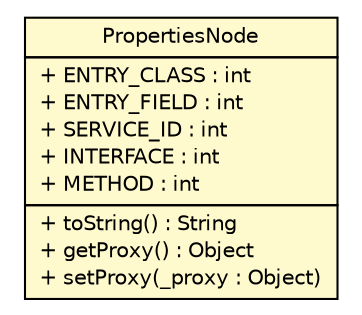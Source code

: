 #!/usr/local/bin/dot
#
# Class diagram 
# Generated by UMLGraph version R5_6 (http://www.umlgraph.org/)
#

digraph G {
	edge [fontname="Helvetica",fontsize=10,labelfontname="Helvetica",labelfontsize=10];
	node [fontname="Helvetica",fontsize=10,shape=plaintext];
	nodesep=0.25;
	ranksep=0.5;
	// sorcer.ssb.tools.plugin.browser.PropertiesNode
	c350098 [label=<<table title="sorcer.ssb.tools.plugin.browser.PropertiesNode" border="0" cellborder="1" cellspacing="0" cellpadding="2" port="p" bgcolor="lemonChiffon" href="./PropertiesNode.html">
		<tr><td><table border="0" cellspacing="0" cellpadding="1">
<tr><td align="center" balign="center"> PropertiesNode </td></tr>
		</table></td></tr>
		<tr><td><table border="0" cellspacing="0" cellpadding="1">
<tr><td align="left" balign="left"> + ENTRY_CLASS : int </td></tr>
<tr><td align="left" balign="left"> + ENTRY_FIELD : int </td></tr>
<tr><td align="left" balign="left"> + SERVICE_ID : int </td></tr>
<tr><td align="left" balign="left"> + INTERFACE : int </td></tr>
<tr><td align="left" balign="left"> + METHOD : int </td></tr>
		</table></td></tr>
		<tr><td><table border="0" cellspacing="0" cellpadding="1">
<tr><td align="left" balign="left"> + toString() : String </td></tr>
<tr><td align="left" balign="left"> + getProxy() : Object </td></tr>
<tr><td align="left" balign="left"> + setProxy(_proxy : Object) </td></tr>
		</table></td></tr>
		</table>>, URL="./PropertiesNode.html", fontname="Helvetica", fontcolor="black", fontsize=10.0];
}

